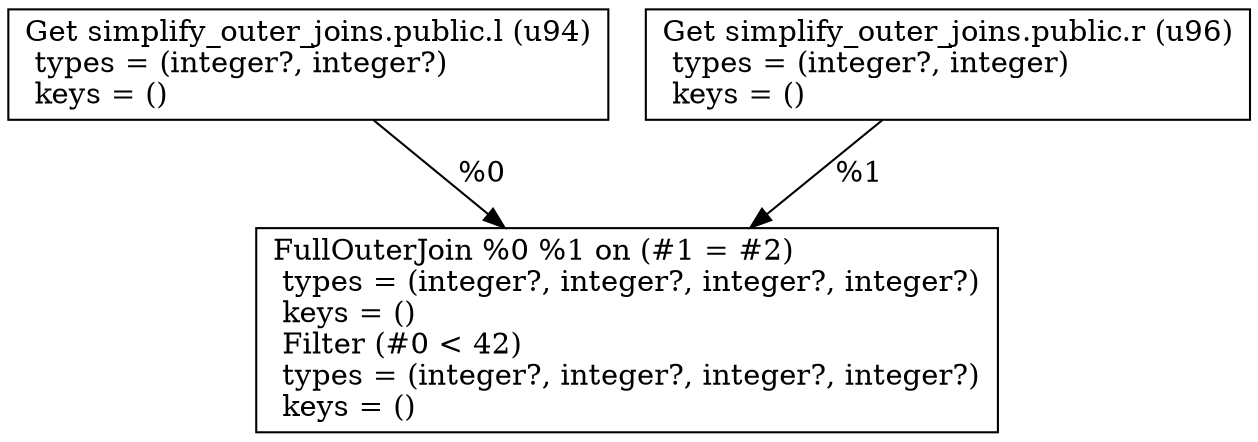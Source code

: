 digraph G {
    node0 [shape = record, label=" Get simplify_outer_joins.public.l (u94)\l  types = (integer?, integer?)\l  keys = ()\l"]
    node1 [shape = record, label=" Get simplify_outer_joins.public.r (u96)\l  types = (integer?, integer)\l  keys = ()\l"]
    node2 [shape = record, label=" FullOuterJoin %0 %1 on (#1 = #2)\l  types = (integer?, integer?, integer?, integer?)\l  keys = ()\l Filter (#0 \< 42)\l  types = (integer?, integer?, integer?, integer?)\l  keys = ()\l"]
    node0 -> node2 [label = "%0\l"]
    node1 -> node2 [label = "%1\l"]
}
